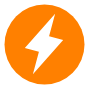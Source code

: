 <mxfile version="20.2.8" type="device"><diagram id="J2OuSg8uE9UjYtb7iVZ3" name="Seite-1"><mxGraphModel dx="487" dy="298" grid="1" gridSize="10" guides="1" tooltips="1" connect="1" arrows="1" fold="1" page="1" pageScale="1" pageWidth="827" pageHeight="1169" math="0" shadow="0"><root><mxCell id="0"/><mxCell id="1" parent="0"/><mxCell id="jsQkhQ0OJXzl_wamgXhh-3" value="" style="ellipse;whiteSpace=wrap;html=1;aspect=fixed;strokeWidth=0;fillColor=#FF8000;strokeColor=none;" parent="1" vertex="1"><mxGeometry x="80" y="50" width="40" height="40" as="geometry"/></mxCell><mxCell id="jsQkhQ0OJXzl_wamgXhh-12" value="" style="shape=image;verticalLabelPosition=bottom;labelBackgroundColor=default;verticalAlign=top;aspect=fixed;imageAspect=0;image=data:image/svg+xml,PHN2ZyB4bWxucz0iaHR0cDovL3d3dy53My5vcmcvMjAwMC9zdmciIGhlaWdodD0iMjQiIHdpZHRoPSIyNCIgdmlld0JveD0iMCAwIDI0IDI0IiB2ZXJzaW9uPSIxLjIiPiYjeGE7CTx0aXRsZT5saWdodG5pbmctYm9sdC1zdmc8L3RpdGxlPiYjeGE7CTxzdHlsZT4mI3hhOwkJLnMwIHsgZmlsbDogI2ZmZmZmZiB9ICYjeGE7CTwvc3R5bGU+JiN4YTsJPHBhdGggZD0ibTExIDE1aC01bDctMTR2OGg1bC03IDE0eiIgY2xhc3M9InMwIiBpZD0iTGF5ZXIiLz4mI3hhOzwvc3ZnPg==;rotation=15;" parent="1" vertex="1"><mxGeometry x="82.5" y="52.5" width="35" height="35" as="geometry"/></mxCell></root></mxGraphModel></diagram></mxfile>